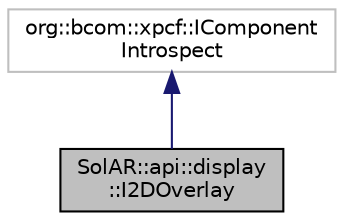 digraph "SolAR::api::display::I2DOverlay"
{
 // LATEX_PDF_SIZE
  edge [fontname="Helvetica",fontsize="10",labelfontname="Helvetica",labelfontsize="10"];
  node [fontname="Helvetica",fontsize="10",shape=record];
  Node1 [label="SolAR::api::display\l::I2DOverlay",height=0.2,width=0.4,color="black", fillcolor="grey75", style="filled", fontcolor="black",tooltip="Draws 2D information on top of an image. UUID: 62b8b0b5-9344-40e6-a288-e609eb3ff0f1"];
  Node2 -> Node1 [dir="back",color="midnightblue",fontsize="10",style="solid",fontname="Helvetica"];
  Node2 [label="org::bcom::xpcf::IComponent\lIntrospect",height=0.2,width=0.4,color="grey75", fillcolor="white", style="filled",tooltip=" "];
}
